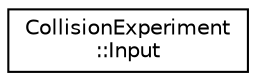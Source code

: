 digraph "Graphical Class Hierarchy"
{
 // LATEX_PDF_SIZE
  edge [fontname="Helvetica",fontsize="10",labelfontname="Helvetica",labelfontsize="10"];
  node [fontname="Helvetica",fontsize="10",shape=record];
  rankdir="LR";
  Node0 [label="CollisionExperiment\l::Input",height=0.2,width=0.4,color="black", fillcolor="white", style="filled",URL="$struct_collision_experiment_1_1_input.html",tooltip="Input structure."];
}
